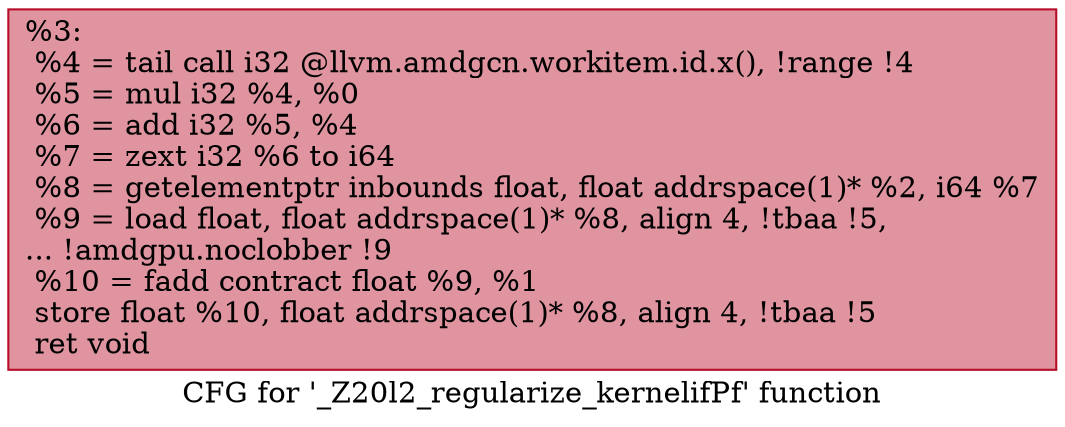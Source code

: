 digraph "CFG for '_Z20l2_regularize_kernelifPf' function" {
	label="CFG for '_Z20l2_regularize_kernelifPf' function";

	Node0x5ab7c20 [shape=record,color="#b70d28ff", style=filled, fillcolor="#b70d2870",label="{%3:\l  %4 = tail call i32 @llvm.amdgcn.workitem.id.x(), !range !4\l  %5 = mul i32 %4, %0\l  %6 = add i32 %5, %4\l  %7 = zext i32 %6 to i64\l  %8 = getelementptr inbounds float, float addrspace(1)* %2, i64 %7\l  %9 = load float, float addrspace(1)* %8, align 4, !tbaa !5,\l... !amdgpu.noclobber !9\l  %10 = fadd contract float %9, %1\l  store float %10, float addrspace(1)* %8, align 4, !tbaa !5\l  ret void\l}"];
}
